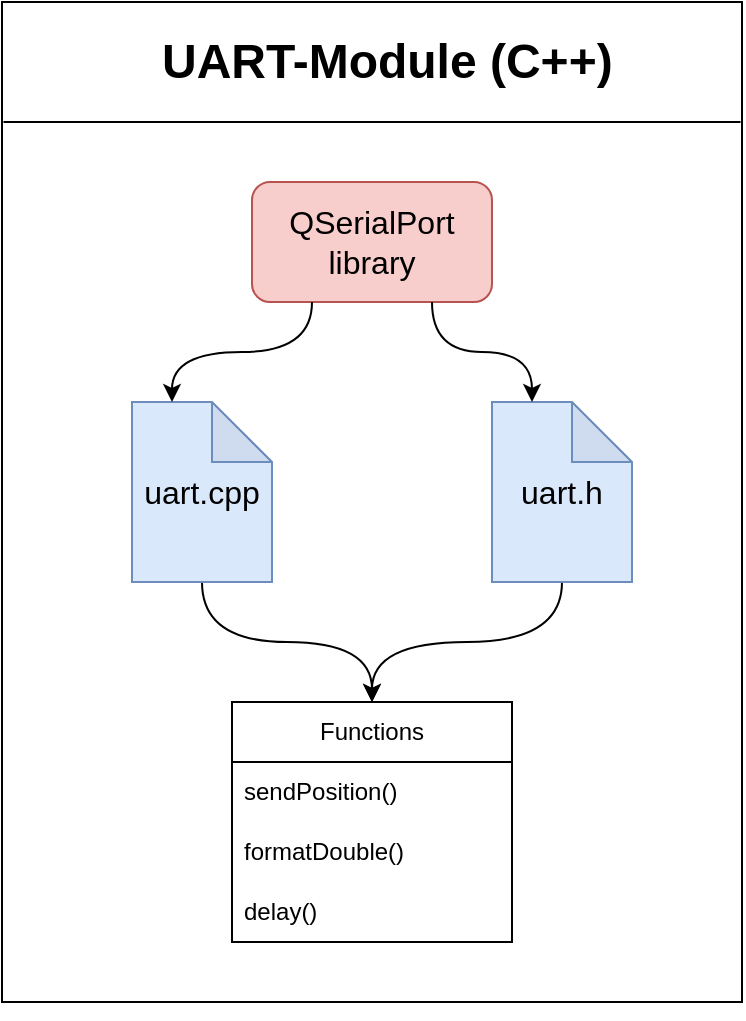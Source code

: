 <mxfile version="23.0.2" type="device">
  <diagram name="Seite-1" id="zcTB1IPGnx5BT9b8Xr2F">
    <mxGraphModel dx="1050" dy="634" grid="1" gridSize="10" guides="1" tooltips="1" connect="1" arrows="1" fold="1" page="1" pageScale="1" pageWidth="1169" pageHeight="827" math="0" shadow="0">
      <root>
        <mxCell id="0" />
        <mxCell id="1" parent="0" />
        <mxCell id="_jrcHpareaEvk5Rr-TCT-1" value="&lt;font style=&quot;font-size: 16px;&quot;&gt;QSerialPort library&lt;/font&gt;" style="rounded=1;whiteSpace=wrap;html=1;fillColor=#f8cecc;strokeColor=#b85450;" vertex="1" parent="1">
          <mxGeometry x="440" y="140" width="120" height="60" as="geometry" />
        </mxCell>
        <mxCell id="_jrcHpareaEvk5Rr-TCT-13" style="edgeStyle=orthogonalEdgeStyle;rounded=0;orthogonalLoop=1;jettySize=auto;html=1;exitX=0.5;exitY=1;exitDx=0;exitDy=0;exitPerimeter=0;entryX=0.5;entryY=0;entryDx=0;entryDy=0;curved=1;" edge="1" parent="1" source="_jrcHpareaEvk5Rr-TCT-2" target="_jrcHpareaEvk5Rr-TCT-4">
          <mxGeometry relative="1" as="geometry" />
        </mxCell>
        <mxCell id="_jrcHpareaEvk5Rr-TCT-2" value="&lt;font style=&quot;font-size: 16px;&quot;&gt;uart.cpp&lt;/font&gt;" style="shape=note;whiteSpace=wrap;html=1;backgroundOutline=1;darkOpacity=0.05;fillColor=#dae8fc;strokeColor=#6c8ebf;" vertex="1" parent="1">
          <mxGeometry x="380" y="250" width="70" height="90" as="geometry" />
        </mxCell>
        <mxCell id="_jrcHpareaEvk5Rr-TCT-15" style="edgeStyle=orthogonalEdgeStyle;rounded=0;orthogonalLoop=1;jettySize=auto;html=1;exitX=0.5;exitY=1;exitDx=0;exitDy=0;exitPerimeter=0;entryX=0.5;entryY=0;entryDx=0;entryDy=0;curved=1;" edge="1" parent="1" source="_jrcHpareaEvk5Rr-TCT-3" target="_jrcHpareaEvk5Rr-TCT-4">
          <mxGeometry relative="1" as="geometry" />
        </mxCell>
        <mxCell id="_jrcHpareaEvk5Rr-TCT-3" value="&lt;font style=&quot;font-size: 16px;&quot;&gt;uart.h&lt;/font&gt;" style="shape=note;whiteSpace=wrap;html=1;backgroundOutline=1;darkOpacity=0.05;fillColor=#dae8fc;strokeColor=#6c8ebf;" vertex="1" parent="1">
          <mxGeometry x="560" y="250" width="70" height="90" as="geometry" />
        </mxCell>
        <mxCell id="_jrcHpareaEvk5Rr-TCT-4" value="Functions" style="swimlane;fontStyle=0;childLayout=stackLayout;horizontal=1;startSize=30;horizontalStack=0;resizeParent=1;resizeParentMax=0;resizeLast=0;collapsible=1;marginBottom=0;whiteSpace=wrap;html=1;" vertex="1" parent="1">
          <mxGeometry x="430" y="400" width="140" height="120" as="geometry" />
        </mxCell>
        <mxCell id="_jrcHpareaEvk5Rr-TCT-6" value="sendPosition()" style="text;strokeColor=none;fillColor=none;align=left;verticalAlign=middle;spacingLeft=4;spacingRight=4;overflow=hidden;points=[[0,0.5],[1,0.5]];portConstraint=eastwest;rotatable=0;whiteSpace=wrap;html=1;" vertex="1" parent="_jrcHpareaEvk5Rr-TCT-4">
          <mxGeometry y="30" width="140" height="30" as="geometry" />
        </mxCell>
        <mxCell id="_jrcHpareaEvk5Rr-TCT-5" value="formatDouble()" style="text;strokeColor=none;fillColor=none;align=left;verticalAlign=middle;spacingLeft=4;spacingRight=4;overflow=hidden;points=[[0,0.5],[1,0.5]];portConstraint=eastwest;rotatable=0;whiteSpace=wrap;html=1;" vertex="1" parent="_jrcHpareaEvk5Rr-TCT-4">
          <mxGeometry y="60" width="140" height="30" as="geometry" />
        </mxCell>
        <mxCell id="_jrcHpareaEvk5Rr-TCT-8" value="delay()" style="text;strokeColor=none;fillColor=none;align=left;verticalAlign=middle;spacingLeft=4;spacingRight=4;overflow=hidden;points=[[0,0.5],[1,0.5]];portConstraint=eastwest;rotatable=0;whiteSpace=wrap;html=1;" vertex="1" parent="_jrcHpareaEvk5Rr-TCT-4">
          <mxGeometry y="90" width="140" height="30" as="geometry" />
        </mxCell>
        <mxCell id="_jrcHpareaEvk5Rr-TCT-10" style="edgeStyle=orthogonalEdgeStyle;rounded=0;orthogonalLoop=1;jettySize=auto;html=1;exitX=0.75;exitY=1;exitDx=0;exitDy=0;entryX=0;entryY=0;entryDx=20;entryDy=0;entryPerimeter=0;curved=1;" edge="1" parent="1" source="_jrcHpareaEvk5Rr-TCT-1" target="_jrcHpareaEvk5Rr-TCT-3">
          <mxGeometry relative="1" as="geometry" />
        </mxCell>
        <mxCell id="_jrcHpareaEvk5Rr-TCT-11" style="edgeStyle=orthogonalEdgeStyle;rounded=0;orthogonalLoop=1;jettySize=auto;html=1;exitX=0.25;exitY=1;exitDx=0;exitDy=0;entryX=0;entryY=0;entryDx=20;entryDy=0;entryPerimeter=0;curved=1;" edge="1" parent="1" source="_jrcHpareaEvk5Rr-TCT-1" target="_jrcHpareaEvk5Rr-TCT-2">
          <mxGeometry relative="1" as="geometry" />
        </mxCell>
        <mxCell id="_jrcHpareaEvk5Rr-TCT-17" value="" style="rounded=0;whiteSpace=wrap;html=1;fillColor=none;" vertex="1" parent="1">
          <mxGeometry x="315" y="50" width="370" height="500" as="geometry" />
        </mxCell>
        <mxCell id="_jrcHpareaEvk5Rr-TCT-19" style="edgeStyle=orthogonalEdgeStyle;rounded=0;orthogonalLoop=1;jettySize=auto;html=1;exitX=0.5;exitY=1;exitDx=0;exitDy=0;" edge="1" parent="1" source="_jrcHpareaEvk5Rr-TCT-17" target="_jrcHpareaEvk5Rr-TCT-17">
          <mxGeometry relative="1" as="geometry" />
        </mxCell>
        <mxCell id="_jrcHpareaEvk5Rr-TCT-20" value="&lt;h1&gt;UART-Module (C++)&lt;/h1&gt;" style="text;html=1;strokeColor=none;fillColor=none;spacing=5;spacingTop=-20;whiteSpace=wrap;overflow=hidden;rounded=0;" vertex="1" parent="1">
          <mxGeometry x="390" y="60" width="240" height="40" as="geometry" />
        </mxCell>
        <mxCell id="_jrcHpareaEvk5Rr-TCT-21" value="" style="endArrow=none;html=1;rounded=0;entryX=0.996;entryY=0.14;entryDx=0;entryDy=0;entryPerimeter=0;" edge="1" parent="1">
          <mxGeometry width="50" height="50" relative="1" as="geometry">
            <mxPoint x="315.74" y="110" as="sourcePoint" />
            <mxPoint x="684.26" y="110" as="targetPoint" />
          </mxGeometry>
        </mxCell>
      </root>
    </mxGraphModel>
  </diagram>
</mxfile>
